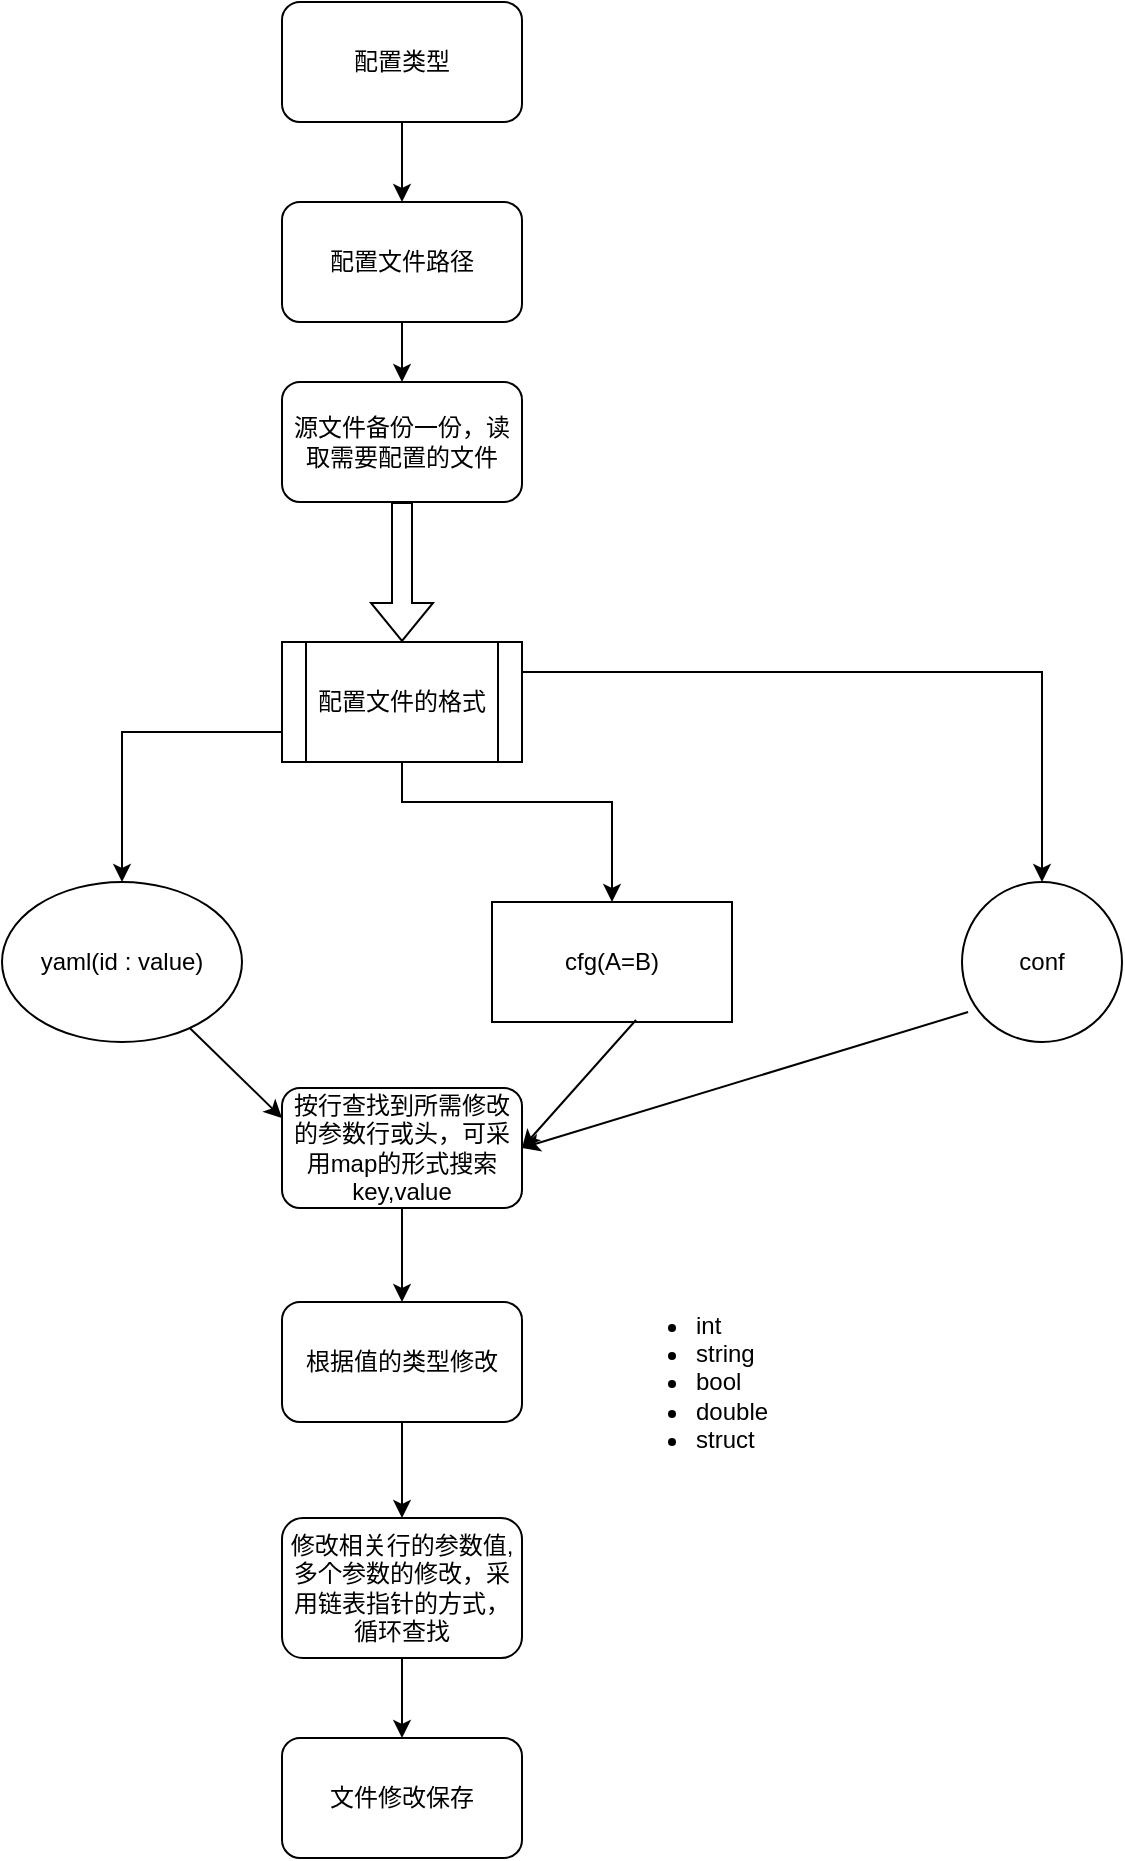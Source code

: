 <mxfile version="20.0.3" type="github">
  <diagram id="l1K9O1dgBkEUOhcivguU" name="Page-1">
    <mxGraphModel dx="1350" dy="773" grid="1" gridSize="10" guides="1" tooltips="1" connect="1" arrows="1" fold="1" page="1" pageScale="1" pageWidth="850" pageHeight="1100" math="0" shadow="0">
      <root>
        <mxCell id="0" />
        <mxCell id="1" parent="0" />
        <mxCell id="zz37QBjWHWpGYe9e6wSS-3" value="" style="edgeStyle=orthogonalEdgeStyle;rounded=0;orthogonalLoop=1;jettySize=auto;html=1;" edge="1" parent="1" source="zz37QBjWHWpGYe9e6wSS-1" target="zz37QBjWHWpGYe9e6wSS-2">
          <mxGeometry relative="1" as="geometry" />
        </mxCell>
        <mxCell id="zz37QBjWHWpGYe9e6wSS-1" value="配置类型" style="rounded=1;whiteSpace=wrap;html=1;" vertex="1" parent="1">
          <mxGeometry x="260" y="80" width="120" height="60" as="geometry" />
        </mxCell>
        <mxCell id="zz37QBjWHWpGYe9e6wSS-5" value="" style="edgeStyle=orthogonalEdgeStyle;rounded=0;orthogonalLoop=1;jettySize=auto;html=1;" edge="1" parent="1" source="zz37QBjWHWpGYe9e6wSS-2" target="zz37QBjWHWpGYe9e6wSS-4">
          <mxGeometry relative="1" as="geometry" />
        </mxCell>
        <mxCell id="zz37QBjWHWpGYe9e6wSS-2" value="配置文件路径" style="rounded=1;whiteSpace=wrap;html=1;" vertex="1" parent="1">
          <mxGeometry x="260" y="180" width="120" height="60" as="geometry" />
        </mxCell>
        <mxCell id="zz37QBjWHWpGYe9e6wSS-7" value="" style="edgeStyle=orthogonalEdgeStyle;rounded=0;orthogonalLoop=1;jettySize=auto;html=1;exitX=0;exitY=0.75;exitDx=0;exitDy=0;" edge="1" parent="1" source="zz37QBjWHWpGYe9e6wSS-13" target="zz37QBjWHWpGYe9e6wSS-14">
          <mxGeometry relative="1" as="geometry" />
        </mxCell>
        <mxCell id="zz37QBjWHWpGYe9e6wSS-4" value="源文件备份一份，读取需要配置的文件" style="rounded=1;whiteSpace=wrap;html=1;" vertex="1" parent="1">
          <mxGeometry x="260" y="270" width="120" height="60" as="geometry" />
        </mxCell>
        <mxCell id="zz37QBjWHWpGYe9e6wSS-9" value="" style="edgeStyle=orthogonalEdgeStyle;rounded=0;orthogonalLoop=1;jettySize=auto;html=1;" edge="1" parent="1" source="zz37QBjWHWpGYe9e6wSS-6">
          <mxGeometry relative="1" as="geometry">
            <mxPoint x="320" y="730" as="targetPoint" />
          </mxGeometry>
        </mxCell>
        <mxCell id="zz37QBjWHWpGYe9e6wSS-6" value="按行查找到所需修改的参数行或头，可采用map的形式搜索key,value" style="whiteSpace=wrap;html=1;rounded=1;" vertex="1" parent="1">
          <mxGeometry x="260" y="623" width="120" height="60" as="geometry" />
        </mxCell>
        <mxCell id="zz37QBjWHWpGYe9e6wSS-11" value="" style="edgeStyle=orthogonalEdgeStyle;rounded=0;orthogonalLoop=1;jettySize=auto;html=1;" edge="1" parent="1" source="zz37QBjWHWpGYe9e6wSS-8" target="zz37QBjWHWpGYe9e6wSS-10">
          <mxGeometry relative="1" as="geometry" />
        </mxCell>
        <mxCell id="zz37QBjWHWpGYe9e6wSS-8" value="修改相关行的参数值,多个参数的修改，采用链表指针的方式，循环查找" style="whiteSpace=wrap;html=1;rounded=1;" vertex="1" parent="1">
          <mxGeometry x="260" y="838" width="120" height="70" as="geometry" />
        </mxCell>
        <mxCell id="zz37QBjWHWpGYe9e6wSS-10" value="文件修改保存" style="whiteSpace=wrap;html=1;rounded=1;" vertex="1" parent="1">
          <mxGeometry x="260" y="948" width="120" height="60" as="geometry" />
        </mxCell>
        <mxCell id="zz37QBjWHWpGYe9e6wSS-19" style="edgeStyle=orthogonalEdgeStyle;rounded=0;orthogonalLoop=1;jettySize=auto;html=1;entryX=0.5;entryY=0;entryDx=0;entryDy=0;" edge="1" parent="1" source="zz37QBjWHWpGYe9e6wSS-13" target="zz37QBjWHWpGYe9e6wSS-15">
          <mxGeometry relative="1" as="geometry">
            <mxPoint x="420" y="520" as="targetPoint" />
            <Array as="points">
              <mxPoint x="425" y="480" />
            </Array>
          </mxGeometry>
        </mxCell>
        <mxCell id="zz37QBjWHWpGYe9e6wSS-20" style="edgeStyle=orthogonalEdgeStyle;rounded=0;orthogonalLoop=1;jettySize=auto;html=1;exitX=1;exitY=0.25;exitDx=0;exitDy=0;entryX=0.5;entryY=0;entryDx=0;entryDy=0;" edge="1" parent="1" source="zz37QBjWHWpGYe9e6wSS-13" target="zz37QBjWHWpGYe9e6wSS-16">
          <mxGeometry relative="1" as="geometry" />
        </mxCell>
        <mxCell id="zz37QBjWHWpGYe9e6wSS-13" value="配置文件的格式" style="shape=process;whiteSpace=wrap;html=1;backgroundOutline=1;" vertex="1" parent="1">
          <mxGeometry x="260" y="400" width="120" height="60" as="geometry" />
        </mxCell>
        <mxCell id="zz37QBjWHWpGYe9e6wSS-14" value="yaml(id : value)" style="ellipse;whiteSpace=wrap;html=1;" vertex="1" parent="1">
          <mxGeometry x="120" y="520" width="120" height="80" as="geometry" />
        </mxCell>
        <mxCell id="zz37QBjWHWpGYe9e6wSS-15" value="cfg(A=B)" style="rounded=0;whiteSpace=wrap;html=1;" vertex="1" parent="1">
          <mxGeometry x="365" y="530" width="120" height="60" as="geometry" />
        </mxCell>
        <mxCell id="zz37QBjWHWpGYe9e6wSS-16" value="conf" style="ellipse;whiteSpace=wrap;html=1;aspect=fixed;" vertex="1" parent="1">
          <mxGeometry x="600" y="520" width="80" height="80" as="geometry" />
        </mxCell>
        <mxCell id="zz37QBjWHWpGYe9e6wSS-21" value="" style="endArrow=classic;html=1;rounded=0;entryX=0;entryY=0.25;entryDx=0;entryDy=0;" edge="1" parent="1" source="zz37QBjWHWpGYe9e6wSS-14" target="zz37QBjWHWpGYe9e6wSS-6">
          <mxGeometry width="50" height="50" relative="1" as="geometry">
            <mxPoint x="180" y="650" as="sourcePoint" />
            <mxPoint x="230" y="600" as="targetPoint" />
          </mxGeometry>
        </mxCell>
        <mxCell id="zz37QBjWHWpGYe9e6wSS-22" value="" style="endArrow=classic;html=1;rounded=0;exitX=0.6;exitY=0.983;exitDx=0;exitDy=0;exitPerimeter=0;entryX=1;entryY=0.5;entryDx=0;entryDy=0;" edge="1" parent="1" source="zz37QBjWHWpGYe9e6wSS-15" target="zz37QBjWHWpGYe9e6wSS-6">
          <mxGeometry width="50" height="50" relative="1" as="geometry">
            <mxPoint x="430" y="640" as="sourcePoint" />
            <mxPoint x="480" y="590" as="targetPoint" />
          </mxGeometry>
        </mxCell>
        <mxCell id="zz37QBjWHWpGYe9e6wSS-23" value="" style="endArrow=classic;html=1;rounded=0;exitX=0.038;exitY=0.813;exitDx=0;exitDy=0;exitPerimeter=0;entryX=1;entryY=0.5;entryDx=0;entryDy=0;" edge="1" parent="1" source="zz37QBjWHWpGYe9e6wSS-16" target="zz37QBjWHWpGYe9e6wSS-6">
          <mxGeometry width="50" height="50" relative="1" as="geometry">
            <mxPoint x="490" y="760" as="sourcePoint" />
            <mxPoint x="540" y="710" as="targetPoint" />
          </mxGeometry>
        </mxCell>
        <mxCell id="zz37QBjWHWpGYe9e6wSS-28" value="&lt;ul&gt;&lt;li&gt;int&lt;/li&gt;&lt;li&gt;string&lt;/li&gt;&lt;li&gt;bool&lt;/li&gt;&lt;li&gt;double&lt;/li&gt;&lt;li&gt;struct&lt;/li&gt;&lt;/ul&gt;" style="text;strokeColor=none;fillColor=none;html=1;whiteSpace=wrap;verticalAlign=middle;overflow=hidden;" vertex="1" parent="1">
          <mxGeometry x="425" y="720" width="100" height="100" as="geometry" />
        </mxCell>
        <mxCell id="zz37QBjWHWpGYe9e6wSS-31" value="" style="edgeStyle=orthogonalEdgeStyle;rounded=0;orthogonalLoop=1;jettySize=auto;html=1;" edge="1" parent="1" source="zz37QBjWHWpGYe9e6wSS-30" target="zz37QBjWHWpGYe9e6wSS-8">
          <mxGeometry relative="1" as="geometry" />
        </mxCell>
        <mxCell id="zz37QBjWHWpGYe9e6wSS-30" value="根据值的类型修改" style="rounded=1;whiteSpace=wrap;html=1;" vertex="1" parent="1">
          <mxGeometry x="260" y="730" width="120" height="60" as="geometry" />
        </mxCell>
        <mxCell id="zz37QBjWHWpGYe9e6wSS-32" value="" style="shape=flexArrow;endArrow=classic;html=1;rounded=0;entryX=0.5;entryY=0;entryDx=0;entryDy=0;exitX=0.5;exitY=1;exitDx=0;exitDy=0;" edge="1" parent="1" source="zz37QBjWHWpGYe9e6wSS-4" target="zz37QBjWHWpGYe9e6wSS-13">
          <mxGeometry width="50" height="50" relative="1" as="geometry">
            <mxPoint x="310" y="400" as="sourcePoint" />
            <mxPoint x="360" y="350" as="targetPoint" />
          </mxGeometry>
        </mxCell>
      </root>
    </mxGraphModel>
  </diagram>
</mxfile>
